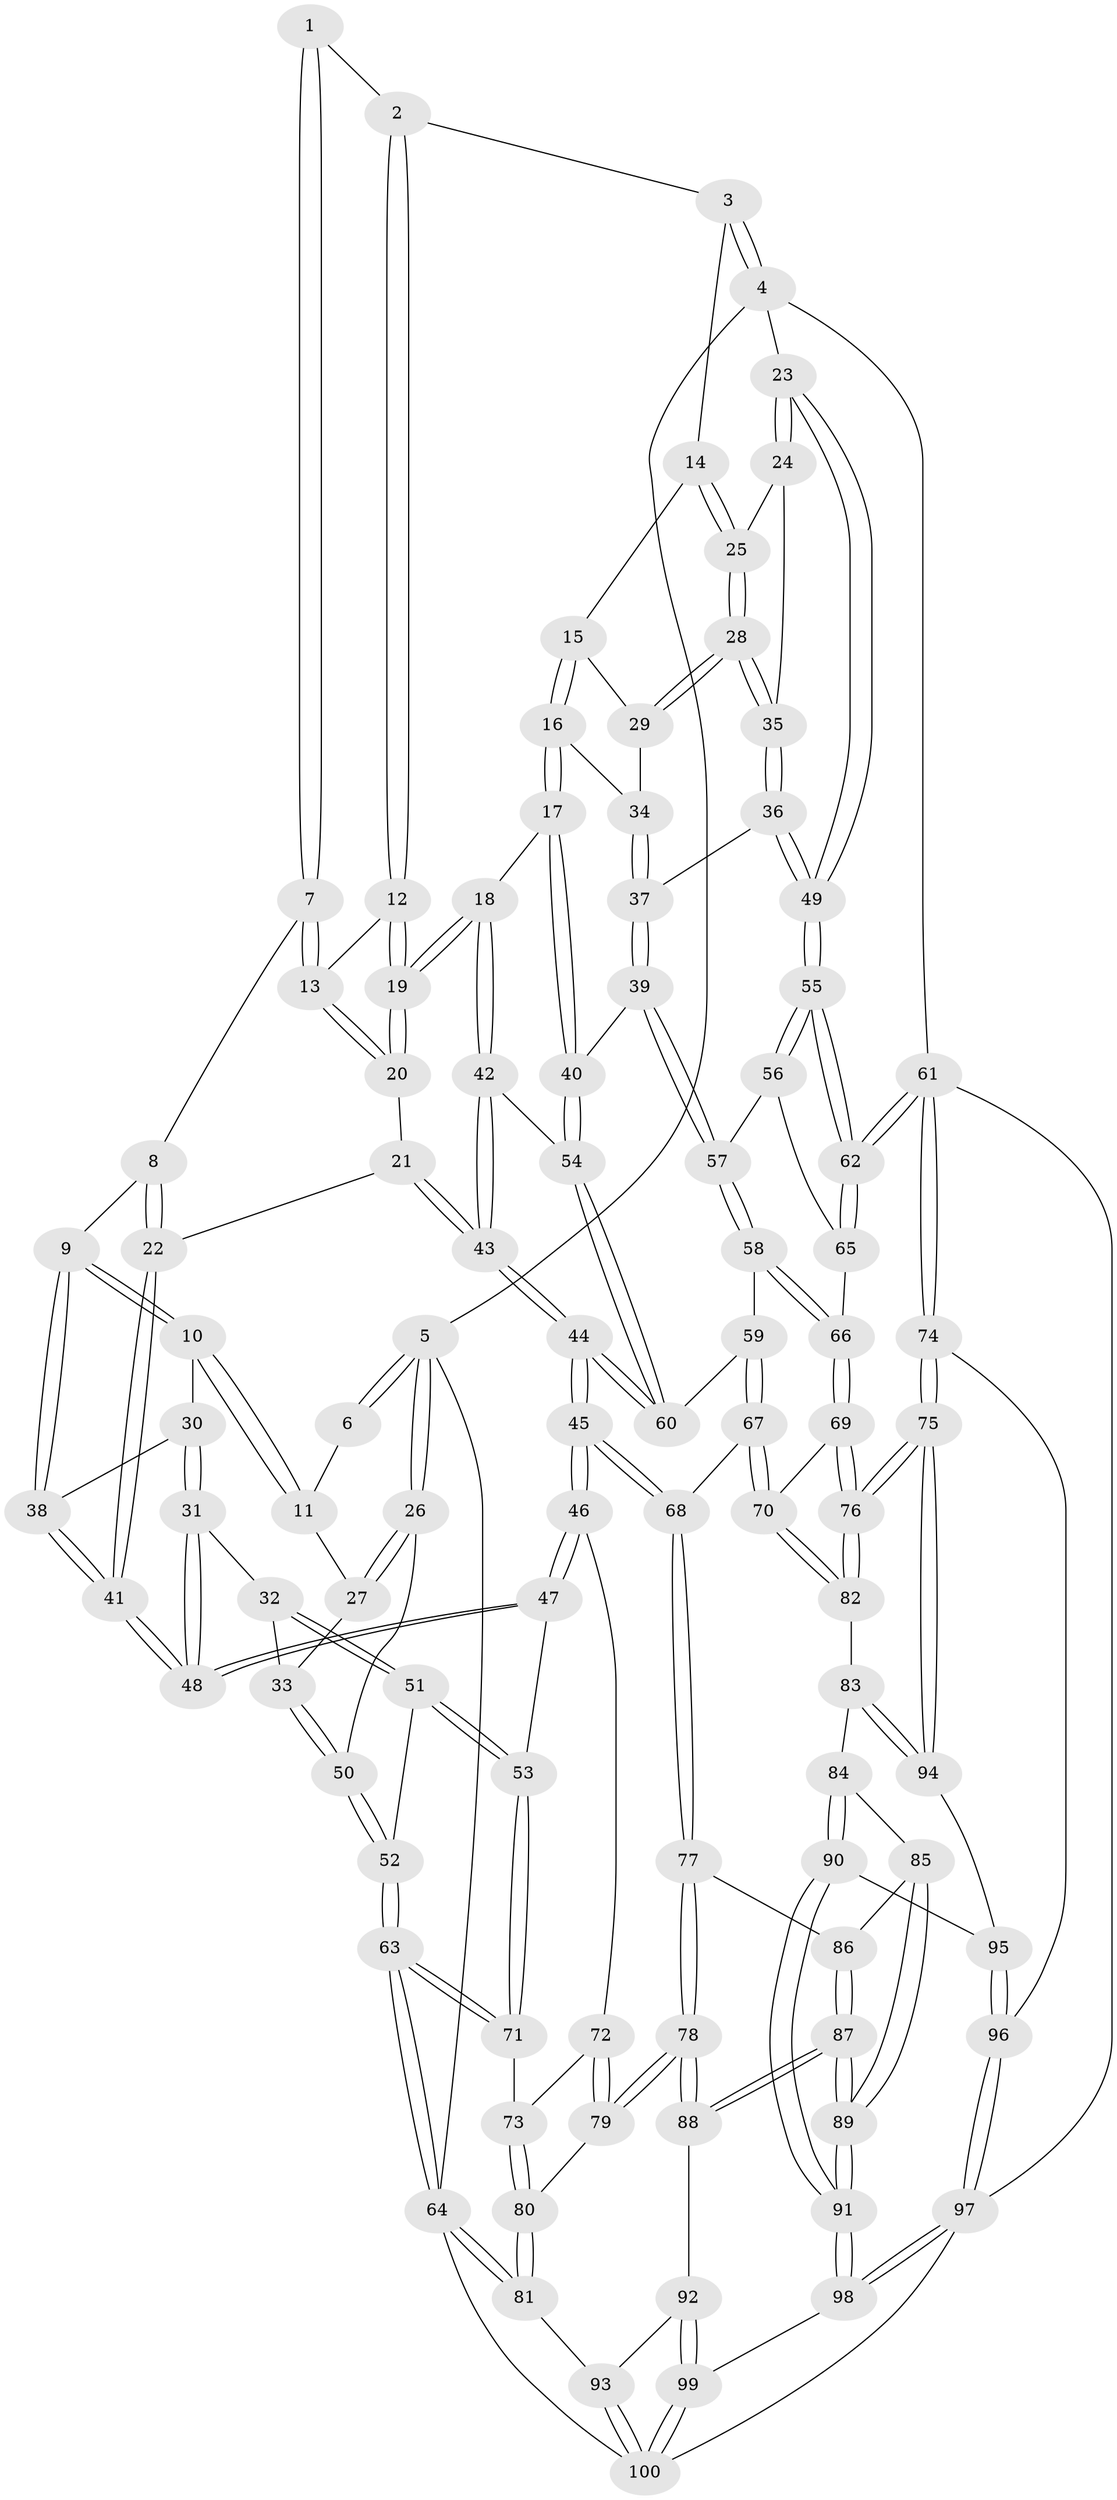 // coarse degree distribution, {3: 0.6721311475409836, 4: 0.3114754098360656, 5: 0.01639344262295082}
// Generated by graph-tools (version 1.1) at 2025/38/03/04/25 23:38:35]
// undirected, 100 vertices, 246 edges
graph export_dot {
  node [color=gray90,style=filled];
  1 [pos="+0.39037538937906413+0"];
  2 [pos="+0.6582549739302564+0"];
  3 [pos="+0.8515334484245138+0"];
  4 [pos="+1+0"];
  5 [pos="+0+0"];
  6 [pos="+0.2265645583197921+0"];
  7 [pos="+0.39017940020847286+0"];
  8 [pos="+0.3774285991671406+0"];
  9 [pos="+0.31196391621281544+0.09599024972801357"];
  10 [pos="+0.20180505616061786+0.06064388538401012"];
  11 [pos="+0.16540903509579188+0.012260386487919094"];
  12 [pos="+0.6349248769646487+0.03167892648222847"];
  13 [pos="+0.5057075571582408+0.06467494836398896"];
  14 [pos="+0.8430287634273192+0"];
  15 [pos="+0.8045701645478619+0.026981642917722752"];
  16 [pos="+0.7633158851602261+0.11635755389603251"];
  17 [pos="+0.6961816730291558+0.14760891758776212"];
  18 [pos="+0.6451801652107831+0.14117581882553495"];
  19 [pos="+0.6420040495989322+0.13499637210374765"];
  20 [pos="+0.4905037770650887+0.12038813362057446"];
  21 [pos="+0.4723645333947426+0.12773769518103997"];
  22 [pos="+0.45637171085996164+0.12937482381857923"];
  23 [pos="+1+0"];
  24 [pos="+0.9629740096284221+0.10635677874397031"];
  25 [pos="+0.8774428728991327+0.04418920605138931"];
  26 [pos="+0+0.09499774811870945"];
  27 [pos="+0.13216861202284258+0.04567355262543504"];
  28 [pos="+0.8796985578120071+0.12147992412770868"];
  29 [pos="+0.8367233695745291+0.1085404700338377"];
  30 [pos="+0.1919379312789466+0.13009243932077588"];
  31 [pos="+0.13282610684682378+0.1723993026650706"];
  32 [pos="+0.12788262656469887+0.17288712041986046"];
  33 [pos="+0.12713861382955707+0.17237205645102446"];
  34 [pos="+0.783648605195446+0.12400199334982522"];
  35 [pos="+0.9019540774519527+0.1673960054496836"];
  36 [pos="+0.8986535331200594+0.18804186670979223"];
  37 [pos="+0.8805389700906289+0.21141278271477637"];
  38 [pos="+0.3179838984411431+0.1483015887867669"];
  39 [pos="+0.8766103451753634+0.2212946040143839"];
  40 [pos="+0.7858667519905722+0.23543734568919425"];
  41 [pos="+0.34894239348476813+0.22000901368810766"];
  42 [pos="+0.6196314068729076+0.21240362357859502"];
  43 [pos="+0.5720352122873277+0.2869319467073322"];
  44 [pos="+0.5242391311683192+0.39564419308292265"];
  45 [pos="+0.5127612616488857+0.40977865264776214"];
  46 [pos="+0.3840602144040186+0.3596642516954696"];
  47 [pos="+0.3539924532551859+0.3326918691794863"];
  48 [pos="+0.3439694515078118+0.26625132127775153"];
  49 [pos="+1+0.2264147375317824"];
  50 [pos="+0+0.12076758454152653"];
  51 [pos="+0.12489359587280953+0.2951934178050524"];
  52 [pos="+0+0.24615999608816833"];
  53 [pos="+0.17760739070960146+0.3675373210978423"];
  54 [pos="+0.7541370068402217+0.2904202814709796"];
  55 [pos="+1+0.337132863988658"];
  56 [pos="+0.9752534686573415+0.33493460204950043"];
  57 [pos="+0.8996055983293794+0.2871114963110006"];
  58 [pos="+0.816718923102516+0.3701701574023832"];
  59 [pos="+0.7966510656216151+0.3660371514772682"];
  60 [pos="+0.7502787678305367+0.32285638923735854"];
  61 [pos="+1+0.6999464296179314"];
  62 [pos="+1+0.5360493756429401"];
  63 [pos="+0+0.5207283336131527"];
  64 [pos="+0+0.8370845917848936"];
  65 [pos="+0.8924763606857631+0.459938094877507"];
  66 [pos="+0.8733911344698108+0.46807540271793896"];
  67 [pos="+0.6790862024266611+0.4981091791191964"];
  68 [pos="+0.5316939715542206+0.4525119804219678"];
  69 [pos="+0.8528775049104359+0.5083455450623369"];
  70 [pos="+0.7740040904163243+0.5637719660249548"];
  71 [pos="+0.0892332457708915+0.4700010432391905"];
  72 [pos="+0.29996560762470925+0.5027048214055931"];
  73 [pos="+0.1145224948377344+0.4932511625551884"];
  74 [pos="+1+0.7050654120246713"];
  75 [pos="+1+0.6795693849293932"];
  76 [pos="+1+0.6383756375308747"];
  77 [pos="+0.5228963901832128+0.49487077511732475"];
  78 [pos="+0.3191046101935476+0.7092343093664215"];
  79 [pos="+0.2549334827200672+0.6387713413002737"];
  80 [pos="+0.229433892653688+0.6307570984134246"];
  81 [pos="+0+0.8339411135554011"];
  82 [pos="+0.7778798263816069+0.6093426663066042"];
  83 [pos="+0.771846800102177+0.6585021269162445"];
  84 [pos="+0.6300053397111364+0.6877865684966978"];
  85 [pos="+0.565369610191267+0.6197715294005868"];
  86 [pos="+0.5480923484028388+0.5848210162641703"];
  87 [pos="+0.41763774189806974+0.8018176312260407"];
  88 [pos="+0.32074052936290537+0.7183556587754962"];
  89 [pos="+0.47130595071950515+0.8641837027428462"];
  90 [pos="+0.6015439611706048+0.8089893437953836"];
  91 [pos="+0.5248649344396401+0.9505875823178268"];
  92 [pos="+0.2005948776961182+0.8257724651208795"];
  93 [pos="+0.16386758080784233+0.8365321671604177"];
  94 [pos="+0.781437364118332+0.6800217154299117"];
  95 [pos="+0.787194183210839+0.7230003122793929"];
  96 [pos="+0.8423165385718847+0.8536590246894912"];
  97 [pos="+0.7346404237578756+1"];
  98 [pos="+0.5401158775966337+1"];
  99 [pos="+0.4096563995393663+1"];
  100 [pos="+0.2686924936263063+1"];
  1 -- 2;
  1 -- 7;
  1 -- 7;
  2 -- 3;
  2 -- 12;
  2 -- 12;
  3 -- 4;
  3 -- 4;
  3 -- 14;
  4 -- 5;
  4 -- 23;
  4 -- 61;
  5 -- 6;
  5 -- 6;
  5 -- 26;
  5 -- 26;
  5 -- 64;
  6 -- 11;
  7 -- 8;
  7 -- 13;
  7 -- 13;
  8 -- 9;
  8 -- 22;
  8 -- 22;
  9 -- 10;
  9 -- 10;
  9 -- 38;
  9 -- 38;
  10 -- 11;
  10 -- 11;
  10 -- 30;
  11 -- 27;
  12 -- 13;
  12 -- 19;
  12 -- 19;
  13 -- 20;
  13 -- 20;
  14 -- 15;
  14 -- 25;
  14 -- 25;
  15 -- 16;
  15 -- 16;
  15 -- 29;
  16 -- 17;
  16 -- 17;
  16 -- 34;
  17 -- 18;
  17 -- 40;
  17 -- 40;
  18 -- 19;
  18 -- 19;
  18 -- 42;
  18 -- 42;
  19 -- 20;
  19 -- 20;
  20 -- 21;
  21 -- 22;
  21 -- 43;
  21 -- 43;
  22 -- 41;
  22 -- 41;
  23 -- 24;
  23 -- 24;
  23 -- 49;
  23 -- 49;
  24 -- 25;
  24 -- 35;
  25 -- 28;
  25 -- 28;
  26 -- 27;
  26 -- 27;
  26 -- 50;
  27 -- 33;
  28 -- 29;
  28 -- 29;
  28 -- 35;
  28 -- 35;
  29 -- 34;
  30 -- 31;
  30 -- 31;
  30 -- 38;
  31 -- 32;
  31 -- 48;
  31 -- 48;
  32 -- 33;
  32 -- 51;
  32 -- 51;
  33 -- 50;
  33 -- 50;
  34 -- 37;
  34 -- 37;
  35 -- 36;
  35 -- 36;
  36 -- 37;
  36 -- 49;
  36 -- 49;
  37 -- 39;
  37 -- 39;
  38 -- 41;
  38 -- 41;
  39 -- 40;
  39 -- 57;
  39 -- 57;
  40 -- 54;
  40 -- 54;
  41 -- 48;
  41 -- 48;
  42 -- 43;
  42 -- 43;
  42 -- 54;
  43 -- 44;
  43 -- 44;
  44 -- 45;
  44 -- 45;
  44 -- 60;
  44 -- 60;
  45 -- 46;
  45 -- 46;
  45 -- 68;
  45 -- 68;
  46 -- 47;
  46 -- 47;
  46 -- 72;
  47 -- 48;
  47 -- 48;
  47 -- 53;
  49 -- 55;
  49 -- 55;
  50 -- 52;
  50 -- 52;
  51 -- 52;
  51 -- 53;
  51 -- 53;
  52 -- 63;
  52 -- 63;
  53 -- 71;
  53 -- 71;
  54 -- 60;
  54 -- 60;
  55 -- 56;
  55 -- 56;
  55 -- 62;
  55 -- 62;
  56 -- 57;
  56 -- 65;
  57 -- 58;
  57 -- 58;
  58 -- 59;
  58 -- 66;
  58 -- 66;
  59 -- 60;
  59 -- 67;
  59 -- 67;
  61 -- 62;
  61 -- 62;
  61 -- 74;
  61 -- 74;
  61 -- 97;
  62 -- 65;
  62 -- 65;
  63 -- 64;
  63 -- 64;
  63 -- 71;
  63 -- 71;
  64 -- 81;
  64 -- 81;
  64 -- 100;
  65 -- 66;
  66 -- 69;
  66 -- 69;
  67 -- 68;
  67 -- 70;
  67 -- 70;
  68 -- 77;
  68 -- 77;
  69 -- 70;
  69 -- 76;
  69 -- 76;
  70 -- 82;
  70 -- 82;
  71 -- 73;
  72 -- 73;
  72 -- 79;
  72 -- 79;
  73 -- 80;
  73 -- 80;
  74 -- 75;
  74 -- 75;
  74 -- 96;
  75 -- 76;
  75 -- 76;
  75 -- 94;
  75 -- 94;
  76 -- 82;
  76 -- 82;
  77 -- 78;
  77 -- 78;
  77 -- 86;
  78 -- 79;
  78 -- 79;
  78 -- 88;
  78 -- 88;
  79 -- 80;
  80 -- 81;
  80 -- 81;
  81 -- 93;
  82 -- 83;
  83 -- 84;
  83 -- 94;
  83 -- 94;
  84 -- 85;
  84 -- 90;
  84 -- 90;
  85 -- 86;
  85 -- 89;
  85 -- 89;
  86 -- 87;
  86 -- 87;
  87 -- 88;
  87 -- 88;
  87 -- 89;
  87 -- 89;
  88 -- 92;
  89 -- 91;
  89 -- 91;
  90 -- 91;
  90 -- 91;
  90 -- 95;
  91 -- 98;
  91 -- 98;
  92 -- 93;
  92 -- 99;
  92 -- 99;
  93 -- 100;
  93 -- 100;
  94 -- 95;
  95 -- 96;
  95 -- 96;
  96 -- 97;
  96 -- 97;
  97 -- 98;
  97 -- 98;
  97 -- 100;
  98 -- 99;
  99 -- 100;
  99 -- 100;
}
